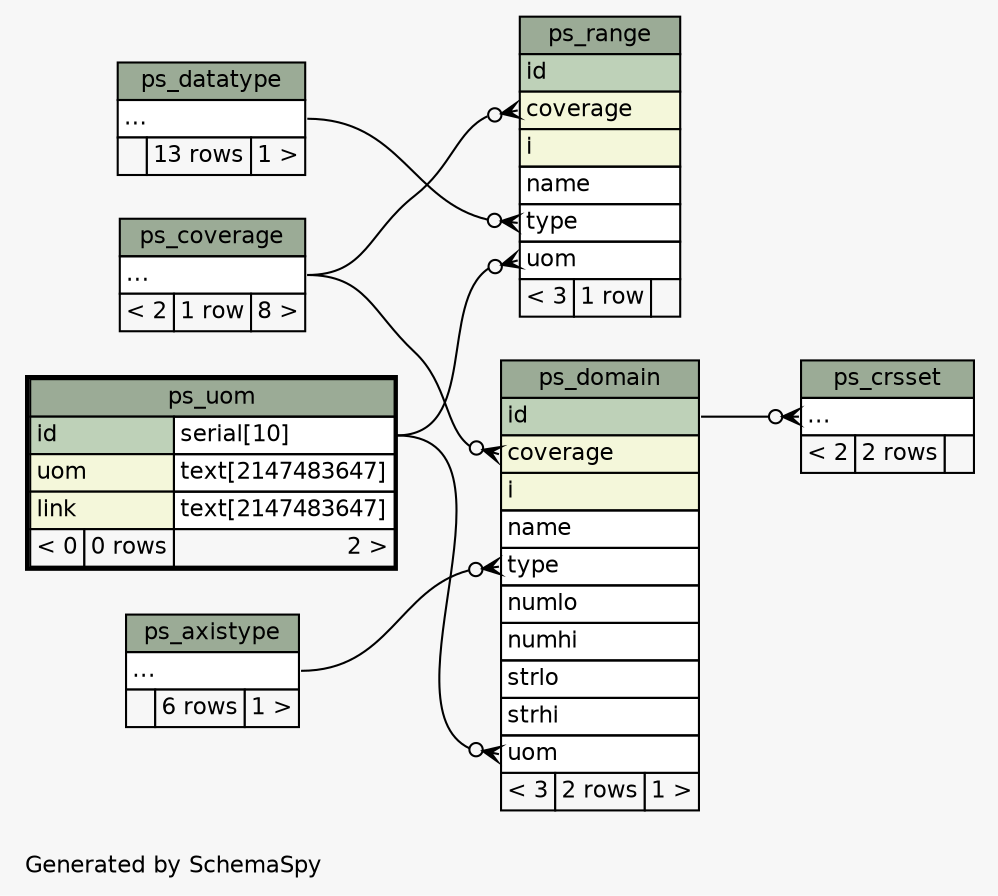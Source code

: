 // dot 2.20.2 on Linux 2.6.32-45-generic
// SchemaSpy rev 590
digraph "twoDegreesRelationshipsDiagram" {
  graph [
    rankdir="RL"
    bgcolor="#f7f7f7"
    label="\nGenerated by SchemaSpy"
    labeljust="l"
    nodesep="0.18"
    ranksep="0.46"
    fontname="Helvetica"
    fontsize="11"
  ];
  node [
    fontname="Helvetica"
    fontsize="11"
    shape="plaintext"
  ];
  edge [
    arrowsize="0.8"
  ];
  "ps_crsset":"elipses":w -> "ps_domain":"id":e [arrowhead=none dir=back arrowtail=crowodot];
  "ps_domain":"coverage":w -> "ps_coverage":"elipses":e [arrowhead=none dir=back arrowtail=crowodot];
  "ps_domain":"type":w -> "ps_axistype":"elipses":e [arrowhead=none dir=back arrowtail=crowodot];
  "ps_domain":"uom":w -> "ps_uom":"id.type":e [arrowhead=none dir=back arrowtail=crowodot];
  "ps_range":"coverage":w -> "ps_coverage":"elipses":e [arrowhead=none dir=back arrowtail=crowodot];
  "ps_range":"type":w -> "ps_datatype":"elipses":e [arrowhead=none dir=back arrowtail=crowodot];
  "ps_range":"uom":w -> "ps_uom":"id.type":e [arrowhead=none dir=back arrowtail=crowodot];
  "ps_axistype" [
    label=<
    <TABLE BORDER="0" CELLBORDER="1" CELLSPACING="0" BGCOLOR="#ffffff">
      <TR><TD COLSPAN="3" BGCOLOR="#9bab96" ALIGN="CENTER">ps_axistype</TD></TR>
      <TR><TD PORT="elipses" COLSPAN="3" ALIGN="LEFT">...</TD></TR>
      <TR><TD ALIGN="LEFT" BGCOLOR="#f7f7f7">  </TD><TD ALIGN="RIGHT" BGCOLOR="#f7f7f7">6 rows</TD><TD ALIGN="RIGHT" BGCOLOR="#f7f7f7">1 &gt;</TD></TR>
    </TABLE>>
    URL="ps_axistype.html"
    tooltip="ps_axistype"
  ];
  "ps_coverage" [
    label=<
    <TABLE BORDER="0" CELLBORDER="1" CELLSPACING="0" BGCOLOR="#ffffff">
      <TR><TD COLSPAN="3" BGCOLOR="#9bab96" ALIGN="CENTER">ps_coverage</TD></TR>
      <TR><TD PORT="elipses" COLSPAN="3" ALIGN="LEFT">...</TD></TR>
      <TR><TD ALIGN="LEFT" BGCOLOR="#f7f7f7">&lt; 2</TD><TD ALIGN="RIGHT" BGCOLOR="#f7f7f7">1 row</TD><TD ALIGN="RIGHT" BGCOLOR="#f7f7f7">8 &gt;</TD></TR>
    </TABLE>>
    URL="ps_coverage.html"
    tooltip="ps_coverage"
  ];
  "ps_crsset" [
    label=<
    <TABLE BORDER="0" CELLBORDER="1" CELLSPACING="0" BGCOLOR="#ffffff">
      <TR><TD COLSPAN="3" BGCOLOR="#9bab96" ALIGN="CENTER">ps_crsset</TD></TR>
      <TR><TD PORT="elipses" COLSPAN="3" ALIGN="LEFT">...</TD></TR>
      <TR><TD ALIGN="LEFT" BGCOLOR="#f7f7f7">&lt; 2</TD><TD ALIGN="RIGHT" BGCOLOR="#f7f7f7">2 rows</TD><TD ALIGN="RIGHT" BGCOLOR="#f7f7f7">  </TD></TR>
    </TABLE>>
    URL="ps_crsset.html"
    tooltip="ps_crsset"
  ];
  "ps_datatype" [
    label=<
    <TABLE BORDER="0" CELLBORDER="1" CELLSPACING="0" BGCOLOR="#ffffff">
      <TR><TD COLSPAN="3" BGCOLOR="#9bab96" ALIGN="CENTER">ps_datatype</TD></TR>
      <TR><TD PORT="elipses" COLSPAN="3" ALIGN="LEFT">...</TD></TR>
      <TR><TD ALIGN="LEFT" BGCOLOR="#f7f7f7">  </TD><TD ALIGN="RIGHT" BGCOLOR="#f7f7f7">13 rows</TD><TD ALIGN="RIGHT" BGCOLOR="#f7f7f7">1 &gt;</TD></TR>
    </TABLE>>
    URL="ps_datatype.html"
    tooltip="ps_datatype"
  ];
  "ps_domain" [
    label=<
    <TABLE BORDER="0" CELLBORDER="1" CELLSPACING="0" BGCOLOR="#ffffff">
      <TR><TD COLSPAN="3" BGCOLOR="#9bab96" ALIGN="CENTER">ps_domain</TD></TR>
      <TR><TD PORT="id" COLSPAN="3" BGCOLOR="#bed1b8" ALIGN="LEFT">id</TD></TR>
      <TR><TD PORT="coverage" COLSPAN="3" BGCOLOR="#f4f7da" ALIGN="LEFT">coverage</TD></TR>
      <TR><TD PORT="i" COLSPAN="3" BGCOLOR="#f4f7da" ALIGN="LEFT">i</TD></TR>
      <TR><TD PORT="name" COLSPAN="3" ALIGN="LEFT">name</TD></TR>
      <TR><TD PORT="type" COLSPAN="3" ALIGN="LEFT">type</TD></TR>
      <TR><TD PORT="numlo" COLSPAN="3" ALIGN="LEFT">numlo</TD></TR>
      <TR><TD PORT="numhi" COLSPAN="3" ALIGN="LEFT">numhi</TD></TR>
      <TR><TD PORT="strlo" COLSPAN="3" ALIGN="LEFT">strlo</TD></TR>
      <TR><TD PORT="strhi" COLSPAN="3" ALIGN="LEFT">strhi</TD></TR>
      <TR><TD PORT="uom" COLSPAN="3" ALIGN="LEFT">uom</TD></TR>
      <TR><TD ALIGN="LEFT" BGCOLOR="#f7f7f7">&lt; 3</TD><TD ALIGN="RIGHT" BGCOLOR="#f7f7f7">2 rows</TD><TD ALIGN="RIGHT" BGCOLOR="#f7f7f7">1 &gt;</TD></TR>
    </TABLE>>
    URL="ps_domain.html"
    tooltip="ps_domain"
  ];
  "ps_range" [
    label=<
    <TABLE BORDER="0" CELLBORDER="1" CELLSPACING="0" BGCOLOR="#ffffff">
      <TR><TD COLSPAN="3" BGCOLOR="#9bab96" ALIGN="CENTER">ps_range</TD></TR>
      <TR><TD PORT="id" COLSPAN="3" BGCOLOR="#bed1b8" ALIGN="LEFT">id</TD></TR>
      <TR><TD PORT="coverage" COLSPAN="3" BGCOLOR="#f4f7da" ALIGN="LEFT">coverage</TD></TR>
      <TR><TD PORT="i" COLSPAN="3" BGCOLOR="#f4f7da" ALIGN="LEFT">i</TD></TR>
      <TR><TD PORT="name" COLSPAN="3" ALIGN="LEFT">name</TD></TR>
      <TR><TD PORT="type" COLSPAN="3" ALIGN="LEFT">type</TD></TR>
      <TR><TD PORT="uom" COLSPAN="3" ALIGN="LEFT">uom</TD></TR>
      <TR><TD ALIGN="LEFT" BGCOLOR="#f7f7f7">&lt; 3</TD><TD ALIGN="RIGHT" BGCOLOR="#f7f7f7">1 row</TD><TD ALIGN="RIGHT" BGCOLOR="#f7f7f7">  </TD></TR>
    </TABLE>>
    URL="ps_range.html"
    tooltip="ps_range"
  ];
  "ps_uom" [
    label=<
    <TABLE BORDER="2" CELLBORDER="1" CELLSPACING="0" BGCOLOR="#ffffff">
      <TR><TD COLSPAN="3" BGCOLOR="#9bab96" ALIGN="CENTER">ps_uom</TD></TR>
      <TR><TD PORT="id" COLSPAN="2" BGCOLOR="#bed1b8" ALIGN="LEFT">id</TD><TD PORT="id.type" ALIGN="LEFT">serial[10]</TD></TR>
      <TR><TD PORT="uom" COLSPAN="2" BGCOLOR="#f4f7da" ALIGN="LEFT">uom</TD><TD PORT="uom.type" ALIGN="LEFT">text[2147483647]</TD></TR>
      <TR><TD PORT="link" COLSPAN="2" BGCOLOR="#f4f7da" ALIGN="LEFT">link</TD><TD PORT="link.type" ALIGN="LEFT">text[2147483647]</TD></TR>
      <TR><TD ALIGN="LEFT" BGCOLOR="#f7f7f7">&lt; 0</TD><TD ALIGN="RIGHT" BGCOLOR="#f7f7f7">0 rows</TD><TD ALIGN="RIGHT" BGCOLOR="#f7f7f7">2 &gt;</TD></TR>
    </TABLE>>
    URL="ps_uom.html"
    tooltip="ps_uom"
  ];
}
